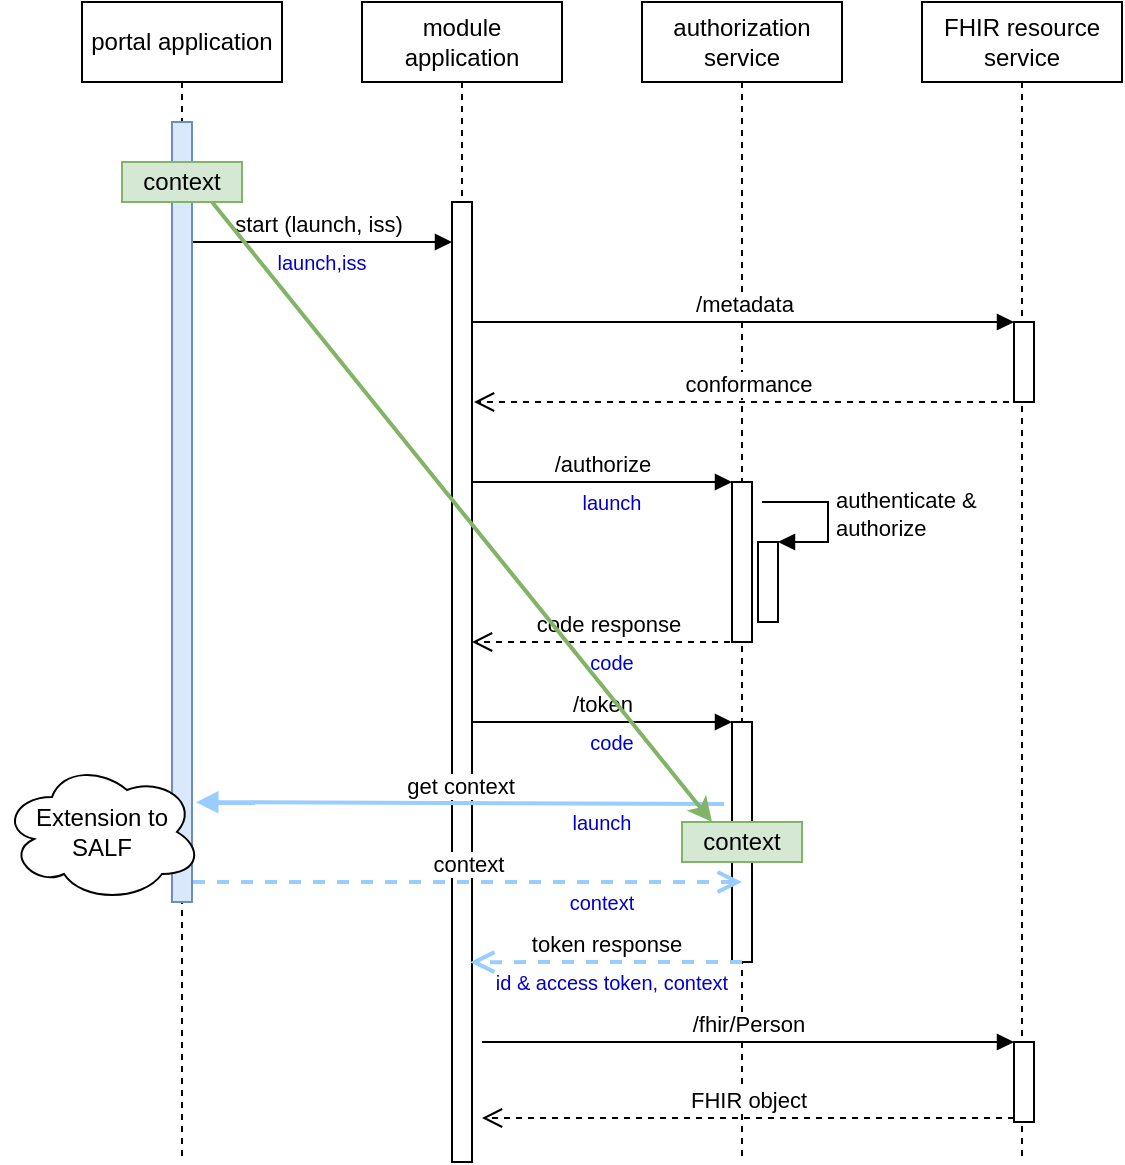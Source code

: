 <mxfile version="15.1.0" type="github">
  <diagram id="Xceh6YoExhiWnQSg53VG" name="Page-1">
    <mxGraphModel dx="946" dy="620" grid="1" gridSize="10" guides="1" tooltips="1" connect="1" arrows="1" fold="1" page="1" pageScale="1" pageWidth="827" pageHeight="1169" math="0" shadow="0">
      <root>
        <mxCell id="0" />
        <mxCell id="1" parent="0" />
        <mxCell id="GJXDeXxpzOyA6pzPRUs3-5" value="module application" style="shape=umlLifeline;perimeter=lifelinePerimeter;whiteSpace=wrap;html=1;container=1;collapsible=0;recursiveResize=0;outlineConnect=0;" parent="1" vertex="1">
          <mxGeometry x="180" y="40" width="100" height="580" as="geometry" />
        </mxCell>
        <mxCell id="GJXDeXxpzOyA6pzPRUs3-6" value="" style="html=1;points=[];perimeter=orthogonalPerimeter;" parent="GJXDeXxpzOyA6pzPRUs3-5" vertex="1">
          <mxGeometry x="45" y="100" width="10" height="480" as="geometry" />
        </mxCell>
        <mxCell id="GJXDeXxpzOyA6pzPRUs3-7" value="portal application" style="shape=umlLifeline;perimeter=lifelinePerimeter;whiteSpace=wrap;html=1;container=1;collapsible=0;recursiveResize=0;outlineConnect=0;" parent="1" vertex="1">
          <mxGeometry x="40" y="40" width="100" height="580" as="geometry" />
        </mxCell>
        <mxCell id="GJXDeXxpzOyA6pzPRUs3-8" value="authorization service" style="shape=umlLifeline;perimeter=lifelinePerimeter;whiteSpace=wrap;html=1;container=1;collapsible=0;recursiveResize=0;outlineConnect=0;" parent="1" vertex="1">
          <mxGeometry x="320" y="40" width="100" height="580" as="geometry" />
        </mxCell>
        <mxCell id="GJXDeXxpzOyA6pzPRUs3-9" value="FHIR resource service" style="shape=umlLifeline;perimeter=lifelinePerimeter;whiteSpace=wrap;html=1;container=1;collapsible=0;recursiveResize=0;outlineConnect=0;" parent="1" vertex="1">
          <mxGeometry x="460" y="40" width="100" height="580" as="geometry" />
        </mxCell>
        <mxCell id="GJXDeXxpzOyA6pzPRUs3-10" value="start (launch, iss)" style="html=1;verticalAlign=bottom;startArrow=oval;endArrow=block;startSize=8;" parent="1" edge="1">
          <mxGeometry relative="1" as="geometry">
            <mxPoint x="89.5" y="160" as="sourcePoint" />
            <Array as="points">
              <mxPoint x="180" y="160" />
            </Array>
            <mxPoint x="225" y="160" as="targetPoint" />
          </mxGeometry>
        </mxCell>
        <mxCell id="GJXDeXxpzOyA6pzPRUs3-11" value="" style="html=1;points=[];perimeter=orthogonalPerimeter;" parent="1" vertex="1">
          <mxGeometry x="506" y="200" width="10" height="40" as="geometry" />
        </mxCell>
        <mxCell id="GJXDeXxpzOyA6pzPRUs3-12" value="/metadata" style="html=1;verticalAlign=bottom;endArrow=block;entryX=0;entryY=0;" parent="1" target="GJXDeXxpzOyA6pzPRUs3-11" edge="1">
          <mxGeometry relative="1" as="geometry">
            <mxPoint x="235" y="200" as="sourcePoint" />
          </mxGeometry>
        </mxCell>
        <mxCell id="GJXDeXxpzOyA6pzPRUs3-13" value="conformance" style="html=1;verticalAlign=bottom;endArrow=open;dashed=1;endSize=8;" parent="1" edge="1">
          <mxGeometry relative="1" as="geometry">
            <mxPoint x="236" y="240" as="targetPoint" />
            <Array as="points">
              <mxPoint x="450" y="240" />
            </Array>
            <mxPoint x="509.5" y="240" as="sourcePoint" />
          </mxGeometry>
        </mxCell>
        <mxCell id="GJXDeXxpzOyA6pzPRUs3-14" value="" style="html=1;points=[];perimeter=orthogonalPerimeter;" parent="1" vertex="1">
          <mxGeometry x="365" y="280" width="10" height="80" as="geometry" />
        </mxCell>
        <mxCell id="GJXDeXxpzOyA6pzPRUs3-15" value="/authorize" style="html=1;verticalAlign=bottom;endArrow=block;entryX=0;entryY=0;" parent="1" target="GJXDeXxpzOyA6pzPRUs3-14" edge="1">
          <mxGeometry relative="1" as="geometry">
            <mxPoint x="235" y="280" as="sourcePoint" />
          </mxGeometry>
        </mxCell>
        <mxCell id="GJXDeXxpzOyA6pzPRUs3-16" value="code response" style="html=1;verticalAlign=bottom;endArrow=open;dashed=1;endSize=8;exitX=0;exitY=0.95;" parent="1" edge="1">
          <mxGeometry relative="1" as="geometry">
            <mxPoint x="235" y="360" as="targetPoint" />
            <mxPoint x="370" y="360" as="sourcePoint" />
          </mxGeometry>
        </mxCell>
        <mxCell id="GJXDeXxpzOyA6pzPRUs3-17" value="" style="html=1;points=[];perimeter=orthogonalPerimeter;" parent="1" vertex="1">
          <mxGeometry x="378" y="310" width="10" height="40" as="geometry" />
        </mxCell>
        <mxCell id="GJXDeXxpzOyA6pzPRUs3-18" value="authenticate &amp;amp; &lt;br&gt;authorize" style="edgeStyle=orthogonalEdgeStyle;html=1;align=left;spacingLeft=2;endArrow=block;rounded=0;entryX=1;entryY=0;" parent="1" target="GJXDeXxpzOyA6pzPRUs3-17" edge="1">
          <mxGeometry relative="1" as="geometry">
            <mxPoint x="380" y="290" as="sourcePoint" />
            <Array as="points">
              <mxPoint x="413" y="290" />
            </Array>
          </mxGeometry>
        </mxCell>
        <mxCell id="GJXDeXxpzOyA6pzPRUs3-19" value="" style="html=1;points=[];perimeter=orthogonalPerimeter;" parent="1" vertex="1">
          <mxGeometry x="365" y="400" width="10" height="120" as="geometry" />
        </mxCell>
        <mxCell id="GJXDeXxpzOyA6pzPRUs3-20" value="/token" style="html=1;verticalAlign=bottom;endArrow=block;entryX=0;entryY=0;" parent="1" target="GJXDeXxpzOyA6pzPRUs3-19" edge="1">
          <mxGeometry relative="1" as="geometry">
            <mxPoint x="235" y="400" as="sourcePoint" />
          </mxGeometry>
        </mxCell>
        <mxCell id="GJXDeXxpzOyA6pzPRUs3-21" value="token response" style="html=1;verticalAlign=bottom;endArrow=open;dashed=1;endSize=8;exitX=0;exitY=0.95;entryX=0.9;entryY=0.888;entryDx=0;entryDy=0;entryPerimeter=0;fillColor=#dae8fc;strokeWidth=2;strokeColor=#99CCFF;" parent="1" edge="1">
          <mxGeometry relative="1" as="geometry">
            <mxPoint x="234" y="520.08" as="targetPoint" />
            <mxPoint x="370" y="520" as="sourcePoint" />
          </mxGeometry>
        </mxCell>
        <mxCell id="GJXDeXxpzOyA6pzPRUs3-22" value="" style="html=1;points=[];perimeter=orthogonalPerimeter;" parent="1" vertex="1">
          <mxGeometry x="506" y="560" width="10" height="40" as="geometry" />
        </mxCell>
        <mxCell id="GJXDeXxpzOyA6pzPRUs3-23" value="/fhir/Person" style="html=1;verticalAlign=bottom;endArrow=block;entryX=0;entryY=0;exitX=1.5;exitY=0.805;exitDx=0;exitDy=0;exitPerimeter=0;" parent="1" target="GJXDeXxpzOyA6pzPRUs3-22" edge="1">
          <mxGeometry relative="1" as="geometry">
            <mxPoint x="240" y="560.05" as="sourcePoint" />
          </mxGeometry>
        </mxCell>
        <mxCell id="GJXDeXxpzOyA6pzPRUs3-24" value="FHIR object" style="html=1;verticalAlign=bottom;endArrow=open;dashed=1;endSize=8;exitX=0;exitY=0.95;" parent="1" source="GJXDeXxpzOyA6pzPRUs3-22" edge="1">
          <mxGeometry relative="1" as="geometry">
            <mxPoint x="240" y="598" as="targetPoint" />
          </mxGeometry>
        </mxCell>
        <mxCell id="GJXDeXxpzOyA6pzPRUs3-25" value="" style="html=1;points=[];perimeter=orthogonalPerimeter;fillColor=#dae8fc;strokeColor=#6c8ebf;" parent="1" vertex="1">
          <mxGeometry x="85" y="100" width="10" height="390" as="geometry" />
        </mxCell>
        <mxCell id="GJXDeXxpzOyA6pzPRUs3-26" value="get context" style="html=1;verticalAlign=bottom;endArrow=block;exitX=-0.4;exitY=0.342;exitDx=0;exitDy=0;exitPerimeter=0;fillColor=#dae8fc;strokeWidth=2;entryX=1.2;entryY=0.872;entryDx=0;entryDy=0;entryPerimeter=0;strokeColor=#99CCFF;" parent="1" source="GJXDeXxpzOyA6pzPRUs3-19" target="GJXDeXxpzOyA6pzPRUs3-25" edge="1">
          <mxGeometry relative="1" as="geometry">
            <mxPoint x="20" y="405" as="sourcePoint" />
            <mxPoint x="110" y="437" as="targetPoint" />
          </mxGeometry>
        </mxCell>
        <mxCell id="GJXDeXxpzOyA6pzPRUs3-27" value="context" style="html=1;verticalAlign=bottom;endArrow=open;dashed=1;endSize=8;fillColor=#dae8fc;strokeWidth=2;strokeColor=#99CCFF;" parent="1" edge="1">
          <mxGeometry relative="1" as="geometry">
            <mxPoint x="370" y="480" as="targetPoint" />
            <mxPoint x="95.5" y="480" as="sourcePoint" />
            <Array as="points">
              <mxPoint x="160.5" y="480" />
            </Array>
          </mxGeometry>
        </mxCell>
        <mxCell id="9WFoRZPRGtgVekqWHSsl-1" value="context" style="rounded=0;whiteSpace=wrap;html=1;fillColor=#d5e8d4;strokeColor=#82b366;" parent="1" vertex="1">
          <mxGeometry x="60" y="120" width="60" height="20" as="geometry" />
        </mxCell>
        <mxCell id="9WFoRZPRGtgVekqWHSsl-3" value="" style="endArrow=classic;html=1;exitX=0.75;exitY=1;exitDx=0;exitDy=0;entryX=0.25;entryY=0;entryDx=0;entryDy=0;fillColor=#d5e8d4;strokeColor=#82b366;strokeWidth=2;" parent="1" source="9WFoRZPRGtgVekqWHSsl-1" target="9WFoRZPRGtgVekqWHSsl-4" edge="1">
          <mxGeometry width="50" height="50" relative="1" as="geometry">
            <mxPoint x="390" y="340" as="sourcePoint" />
            <mxPoint x="170" y="480" as="targetPoint" />
          </mxGeometry>
        </mxCell>
        <mxCell id="9WFoRZPRGtgVekqWHSsl-4" value="context" style="rounded=0;whiteSpace=wrap;html=1;fillColor=#d5e8d4;strokeColor=#82b366;" parent="1" vertex="1">
          <mxGeometry x="340" y="450" width="60" height="20" as="geometry" />
        </mxCell>
        <mxCell id="9WFoRZPRGtgVekqWHSsl-8" value="launch,iss" style="text;html=1;strokeColor=none;fillColor=none;align=center;verticalAlign=middle;whiteSpace=wrap;rounded=0;fontSize=10;fontColor=#0000CC;" parent="1" vertex="1">
          <mxGeometry x="90" y="160" width="140" height="20" as="geometry" />
        </mxCell>
        <mxCell id="9WFoRZPRGtgVekqWHSsl-9" value="launch" style="text;html=1;strokeColor=none;fillColor=none;align=center;verticalAlign=middle;whiteSpace=wrap;rounded=0;fontSize=10;fontColor=#0000CC;" parent="1" vertex="1">
          <mxGeometry x="240" y="280" width="130" height="20" as="geometry" />
        </mxCell>
        <mxCell id="9WFoRZPRGtgVekqWHSsl-10" value="code" style="text;html=1;strokeColor=none;fillColor=none;align=center;verticalAlign=middle;whiteSpace=wrap;rounded=0;fontSize=10;fontColor=#0000CC;" parent="1" vertex="1">
          <mxGeometry x="240" y="360" width="130" height="20" as="geometry" />
        </mxCell>
        <mxCell id="9WFoRZPRGtgVekqWHSsl-11" value="code" style="text;html=1;strokeColor=none;fillColor=none;align=center;verticalAlign=middle;whiteSpace=wrap;rounded=0;fontSize=10;fontColor=#0000CC;" parent="1" vertex="1">
          <mxGeometry x="240" y="400" width="130" height="20" as="geometry" />
        </mxCell>
        <mxCell id="9WFoRZPRGtgVekqWHSsl-12" value="id &amp;amp; access token, context" style="text;html=1;strokeColor=none;fillColor=none;align=center;verticalAlign=middle;whiteSpace=wrap;rounded=0;fontSize=10;fontColor=#0000CC;" parent="1" vertex="1">
          <mxGeometry x="240" y="520" width="130" height="20" as="geometry" />
        </mxCell>
        <mxCell id="9WFoRZPRGtgVekqWHSsl-13" value="context" style="text;html=1;strokeColor=none;fillColor=none;align=center;verticalAlign=middle;whiteSpace=wrap;rounded=0;fontSize=10;fontColor=#0000CC;" parent="1" vertex="1">
          <mxGeometry x="235" y="480" width="130" height="20" as="geometry" />
        </mxCell>
        <mxCell id="9WFoRZPRGtgVekqWHSsl-14" value="launch" style="text;html=1;strokeColor=none;fillColor=none;align=center;verticalAlign=middle;whiteSpace=wrap;rounded=0;fontSize=10;fontColor=#0000CC;" parent="1" vertex="1">
          <mxGeometry x="235" y="440" width="130" height="20" as="geometry" />
        </mxCell>
        <mxCell id="9WFoRZPRGtgVekqWHSsl-15" value="Extension to &lt;br&gt;SALF" style="ellipse;shape=cloud;whiteSpace=wrap;html=1;" parent="1" vertex="1">
          <mxGeometry y="420" width="100" height="70" as="geometry" />
        </mxCell>
      </root>
    </mxGraphModel>
  </diagram>
</mxfile>
